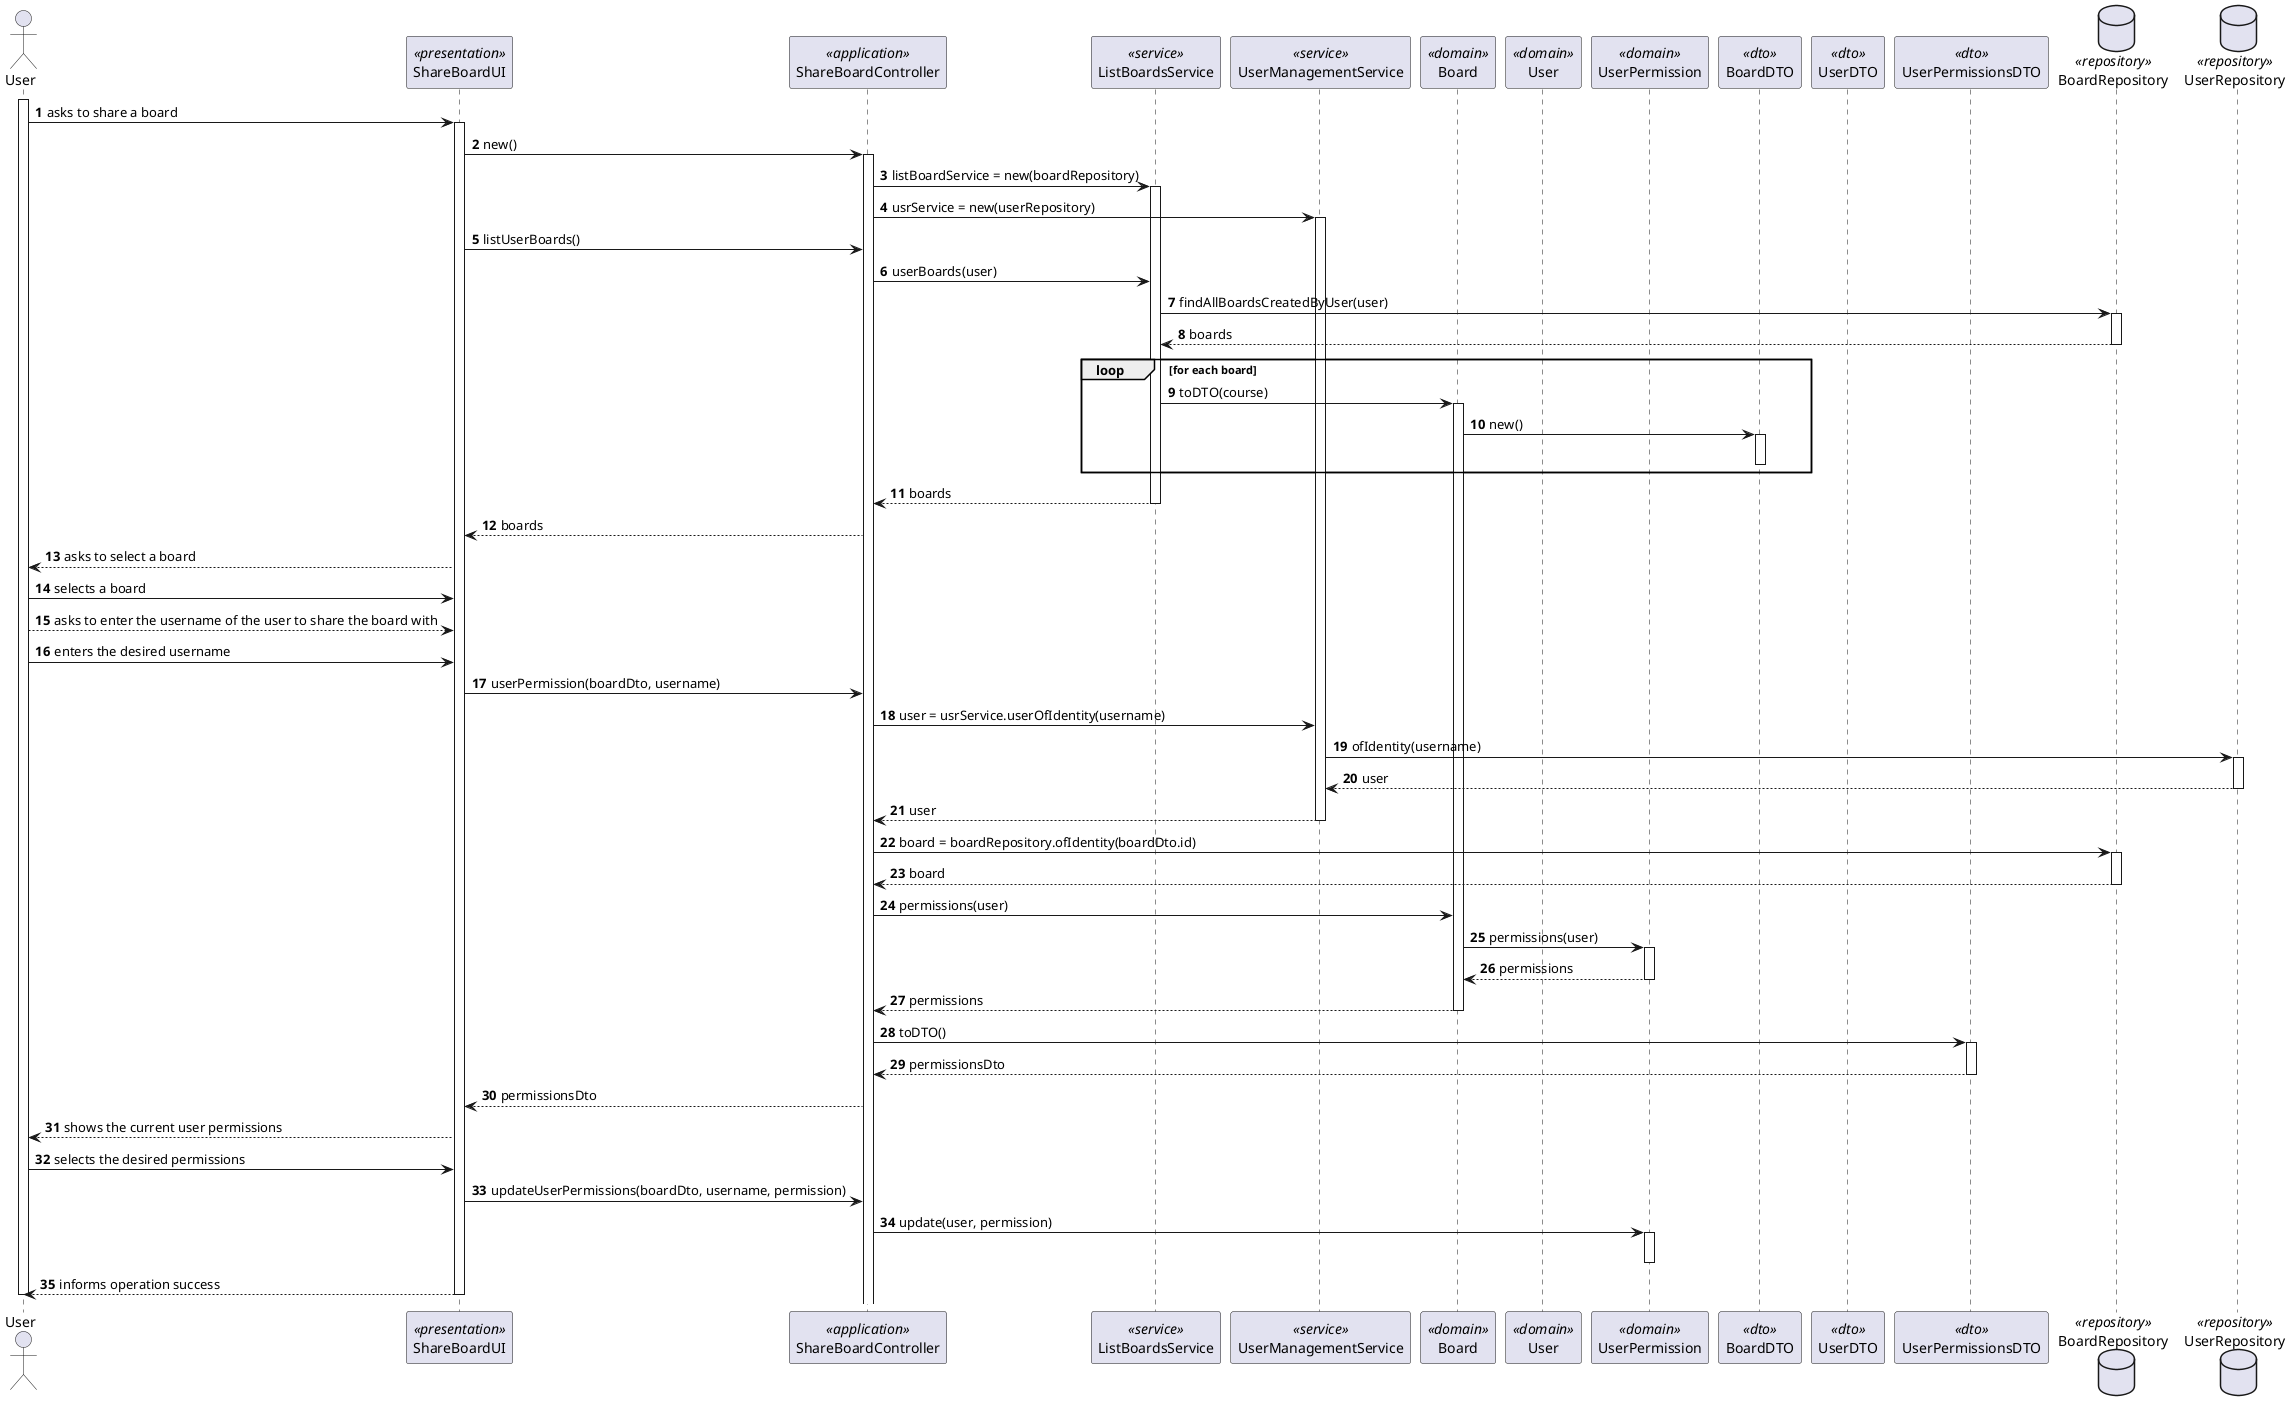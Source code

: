 @startuml US3004_SD
autonumber

actor "User" as U
participant "ShareBoardUI" as UI <<presentation>>
participant "ShareBoardController" as CTRL <<application>>
participant "ListBoardsService" as BOARDSRV <<service>>
participant "UserManagementService" as USRSRV <<service>>
participant "Board" as B <<domain>>
participant "User" as USER <<domain>>
participant "UserPermission" as PERM <<domain>>
participant "BoardDTO" as BDTO <<dto>>
participant "UserDTO" as USERDTO <<dto>>
participant "UserPermissionsDTO" as PERMDTO <<dto>>

database BoardRepository as BOARDREP <<repository>>
database UserRepository as USERREP <<repository>>

activate U

U -> UI : asks to share a board
activate UI
  UI -> CTRL : new()
  activate CTRL
    CTRL -> BOARDSRV : listBoardService = new(boardRepository)
    activate BOARDSRV
    ' deactivate BOARDSRV

    CTRL -> USRSRV : usrService = new(userRepository)
    activate USRSRV
    ' deactivate USRSRV
  ' deactivate CTRL

  UI -> CTRL : listUserBoards()
  ' activate CTRL
    CTRL -> BOARDSRV : userBoards(user)
    ' activate BOARDSRV
      BOARDSRV -> BOARDREP : findAllBoardsCreatedByUser(user)
      activate BOARDREP
         BOARDSRV <-- BOARDREP : boards
      deactivate BOARDREP

      loop for each board
        BOARDSRV -> B : toDTO(course)
        activate B
          B -> BDTO : new()
          activate BDTO
          deactivate BDTO
        ' deactivate B
      end loop

      CTRL <-- BOARDSRV : boards
    deactivate BOARDSRV
    UI <-- CTRL : boards
  ' deactivate CTRL

  U <-- UI : asks to select a board
' deactivate UI

U -> UI : selects a board
' activate UI
  UI <-- U : asks to enter the username of the user to share the board with
' deactivate UI

U -> UI : enters the desired username
' activate UI

  UI -> CTRL : userPermission(boardDto, username)
  ' activate CTRL

    CTRL -> USRSRV : user = usrService.userOfIdentity(username)
    ' activate USRSRV

      USRSRV -> USERREP : ofIdentity(username)
      activate USERREP
        USRSRV <-- USERREP : user
      deactivate USERREP

      CTRL <-- USRSRV : user
    deactivate USRSRV

    CTRL -> BOARDREP : board = boardRepository.ofIdentity(boardDto.id)
    activate BOARDREP
      CTRL <-- BOARDREP : board
    deactivate BOARDREP

    CTRL -> B : permissions(user)
    ' activate B
      B -> PERM : permissions(user)
      activate PERM
        B <-- PERM : permissions
      deactivate PERM
      CTRL <-- B : permissions
    deactivate B

    CTRL -> PERMDTO : toDTO()
    activate PERMDTO
      CTRL <-- PERMDTO : permissionsDto
    deactivate PERMDTO

    UI <-- CTRL : permissionsDto
  ' deactivate CTRL

  U <-- UI : shows the current user permissions
' deactivate UI

U -> UI : selects the desired permissions
' activate UI
  UI -> CTRL : updateUserPermissions(boardDto, username, permission)
  ' activate CTRL
    CTRL -> PERM : update(user, permission)
    activate PERM
    deactivate PERM
  ' deactivate CTRL

  U <-- UI : informs operation success
deactivate UI

deactivate U

@enduml
